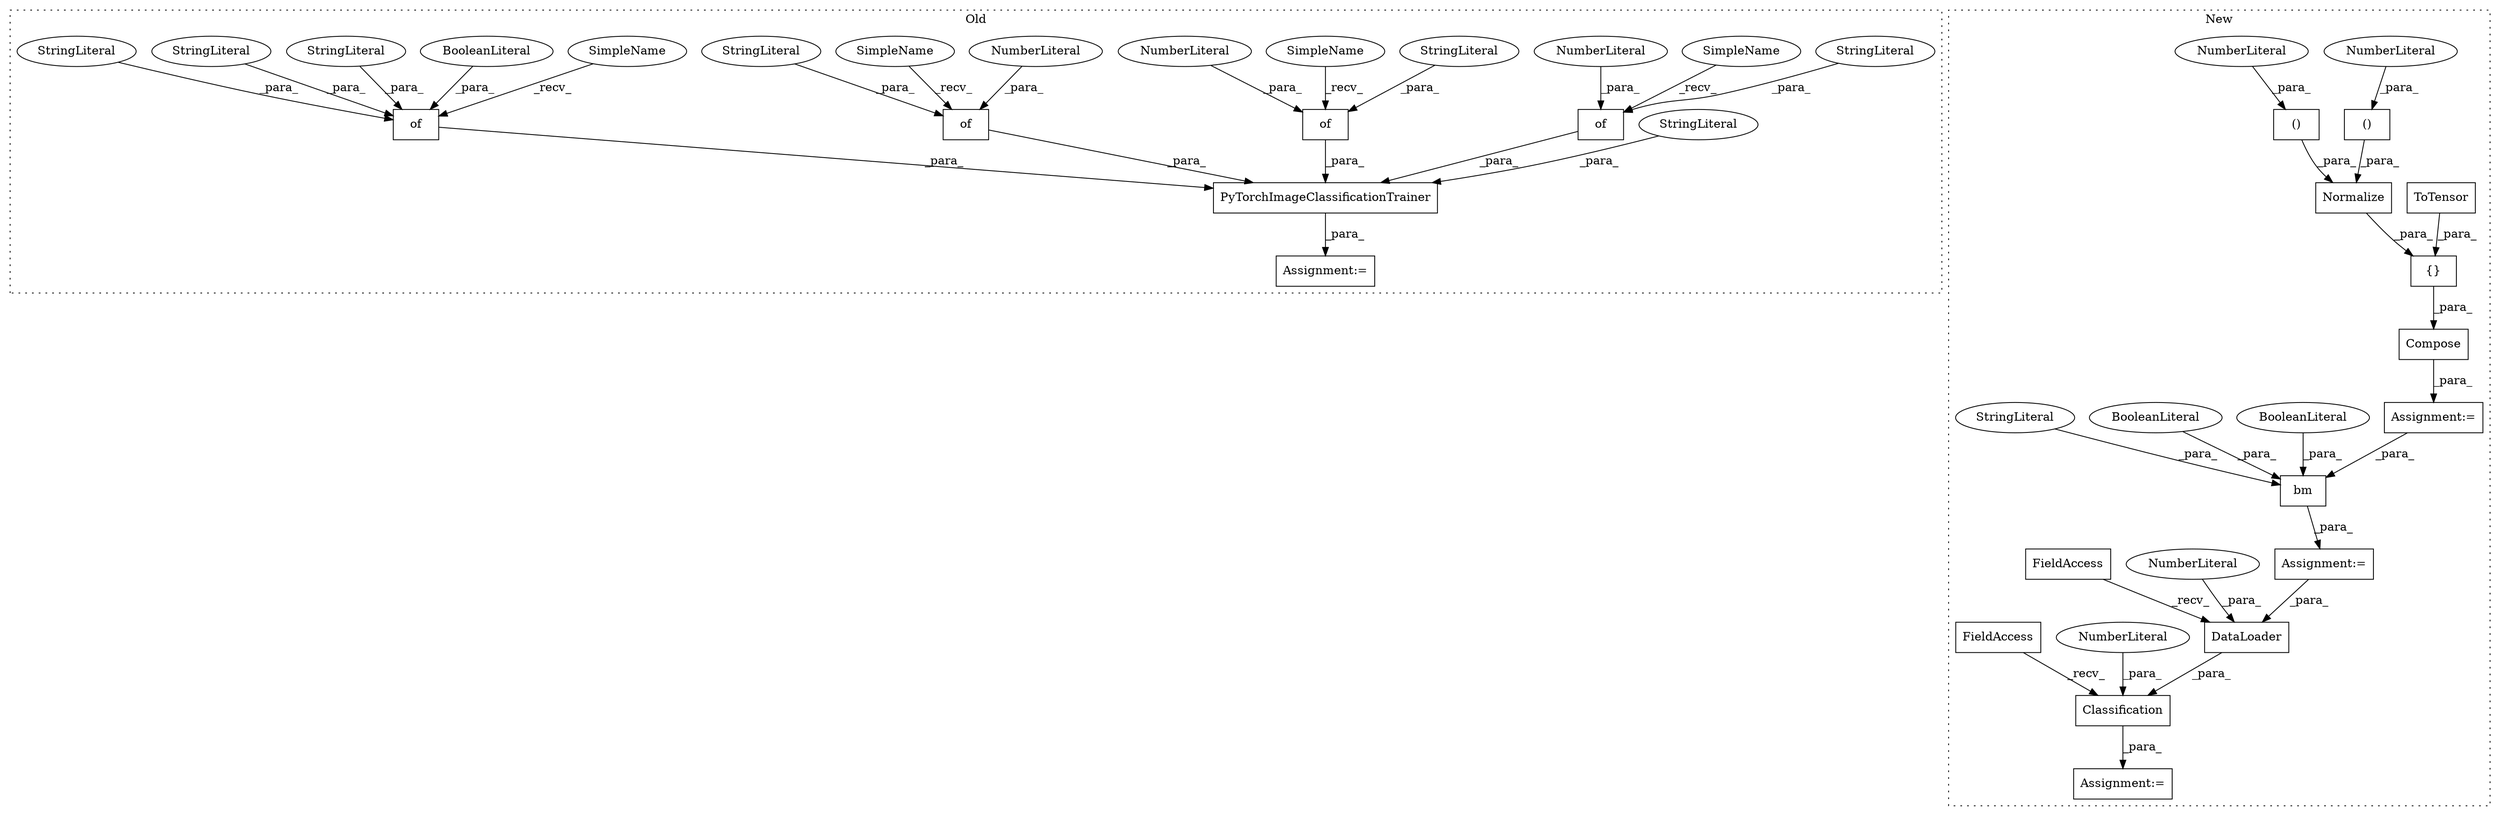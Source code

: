 digraph G {
subgraph cluster0 {
1 [label="PyTorchImageClassificationTrainer" a="32" s="1292,1458" l="34,1" shape="box"];
12 [label="StringLiteral" a="45" s="1337" l="9" shape="ellipse"];
18 [label="of" a="32" s="1421,1434" l="3,1" shape="box"];
19 [label="NumberLiteral" a="34" s="1429" l="5" shape="ellipse"];
20 [label="of" a="32" s="1397,1415" l="3,1" shape="box"];
21 [label="NumberLiteral" a="34" s="1413" l="2" shape="ellipse"];
22 [label="of" a="32" s="1440,1457" l="3,1" shape="box"];
23 [label="NumberLiteral" a="34" s="1456" l="1" shape="ellipse"];
26 [label="StringLiteral" a="45" s="1443" l="12" shape="ellipse"];
27 [label="StringLiteral" a="45" s="1424" l="4" shape="ellipse"];
28 [label="StringLiteral" a="45" s="1400" l="12" shape="ellipse"];
30 [label="of" a="32" s="1351,1391" l="3,1" shape="box"];
31 [label="BooleanLiteral" a="9" s="1387" l="4" shape="ellipse"];
32 [label="StringLiteral" a="45" s="1354" l="6" shape="ellipse"];
33 [label="StringLiteral" a="45" s="1376" l="10" shape="ellipse"];
34 [label="StringLiteral" a="45" s="1361" l="14" shape="ellipse"];
38 [label="Assignment:=" a="7" s="1291" l="1" shape="box"];
39 [label="SimpleName" a="42" s="1417" l="3" shape="ellipse"];
40 [label="SimpleName" a="42" s="1347" l="3" shape="ellipse"];
41 [label="SimpleName" a="42" s="1436" l="3" shape="ellipse"];
42 [label="SimpleName" a="42" s="1393" l="3" shape="ellipse"];
label = "Old";
style="dotted";
}
subgraph cluster1 {
2 [label="ToTensor" a="32" s="1926" l="10" shape="box"];
3 [label="bm" a="32" s="2152,2196" l="3,1" shape="box"];
4 [label="()" a="106" s="2018" l="43" shape="box"];
5 [label="Normalize" a="32" s="1948,2061" l="17,2" shape="box"];
6 [label="()" a="106" s="1965" l="44" shape="box"];
7 [label="NumberLiteral" a="34" s="2003" l="6" shape="ellipse"];
8 [label="{}" a="4" s="1914,2063" l="1,1" shape="box"];
9 [label="NumberLiteral" a="34" s="2037" l="6" shape="ellipse"];
10 [label="BooleanLiteral" a="9" s="2170" l="5" shape="ellipse"];
11 [label="BooleanLiteral" a="9" s="2176" l="4" shape="ellipse"];
13 [label="StringLiteral" a="45" s="2155" l="14" shape="ellipse"];
14 [label="DataLoader" a="32" s="2375,2402" l="11,1" shape="box"];
15 [label="NumberLiteral" a="34" s="2399" l="3" shape="ellipse"];
16 [label="Compose" a="32" s="1897,2064" l="8,1" shape="box"];
17 [label="FieldAccess" a="22" s="2336" l="3" shape="box"];
24 [label="Classification" a="32" s="2252,2409" l="15,1" shape="box"];
25 [label="NumberLiteral" a="34" s="2406" l="3" shape="ellipse"];
29 [label="FieldAccess" a="22" s="2213" l="3" shape="box"];
35 [label="Assignment:=" a="7" s="1885" l="1" shape="box"];
36 [label="Assignment:=" a="7" s="2212" l="1" shape="box"];
37 [label="Assignment:=" a="7" s="2151" l="1" shape="box"];
label = "New";
style="dotted";
}
1 -> 38 [label="_para_"];
2 -> 8 [label="_para_"];
3 -> 37 [label="_para_"];
4 -> 5 [label="_para_"];
5 -> 8 [label="_para_"];
6 -> 5 [label="_para_"];
7 -> 6 [label="_para_"];
8 -> 16 [label="_para_"];
9 -> 4 [label="_para_"];
10 -> 3 [label="_para_"];
11 -> 3 [label="_para_"];
12 -> 1 [label="_para_"];
13 -> 3 [label="_para_"];
14 -> 24 [label="_para_"];
15 -> 14 [label="_para_"];
16 -> 35 [label="_para_"];
17 -> 14 [label="_recv_"];
18 -> 1 [label="_para_"];
19 -> 18 [label="_para_"];
20 -> 1 [label="_para_"];
21 -> 20 [label="_para_"];
22 -> 1 [label="_para_"];
23 -> 22 [label="_para_"];
24 -> 36 [label="_para_"];
25 -> 24 [label="_para_"];
26 -> 22 [label="_para_"];
27 -> 18 [label="_para_"];
28 -> 20 [label="_para_"];
29 -> 24 [label="_recv_"];
30 -> 1 [label="_para_"];
31 -> 30 [label="_para_"];
32 -> 30 [label="_para_"];
33 -> 30 [label="_para_"];
34 -> 30 [label="_para_"];
35 -> 3 [label="_para_"];
37 -> 14 [label="_para_"];
39 -> 18 [label="_recv_"];
40 -> 30 [label="_recv_"];
41 -> 22 [label="_recv_"];
42 -> 20 [label="_recv_"];
}